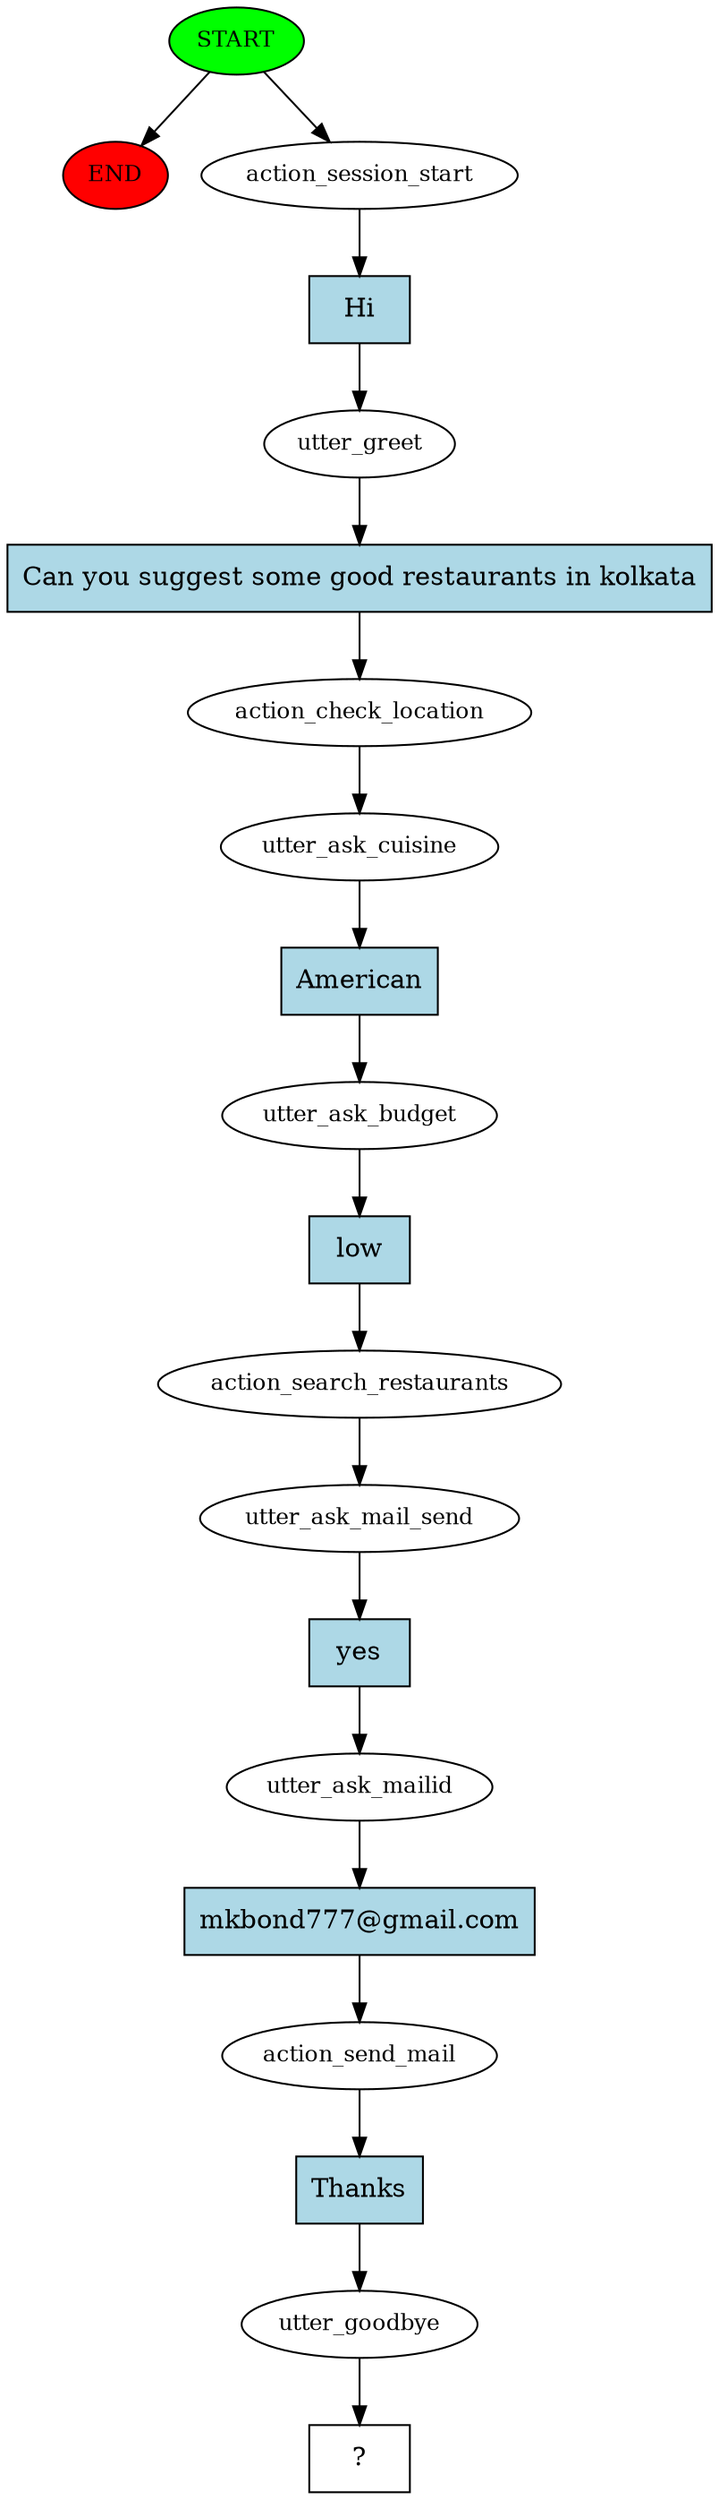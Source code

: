 digraph  {
0 [class="start active", fillcolor=green, fontsize=12, label=START, style=filled];
"-1" [class=end, fillcolor=red, fontsize=12, label=END, style=filled];
1 [class=active, fontsize=12, label=action_session_start];
2 [class=active, fontsize=12, label=utter_greet];
3 [class=active, fontsize=12, label=action_check_location];
4 [class=active, fontsize=12, label=utter_ask_cuisine];
5 [class=active, fontsize=12, label=utter_ask_budget];
6 [class=active, fontsize=12, label=action_search_restaurants];
7 [class=active, fontsize=12, label=utter_ask_mail_send];
8 [class=active, fontsize=12, label=utter_ask_mailid];
9 [class=active, fontsize=12, label=action_send_mail];
10 [class=active, fontsize=12, label=utter_goodbye];
11 [class="intent dashed active", label="  ?  ", shape=rect];
12 [class="intent active", fillcolor=lightblue, label=Hi, shape=rect, style=filled];
13 [class="intent active", fillcolor=lightblue, label="Can you suggest some good restaurants in kolkata", shape=rect, style=filled];
14 [class="intent active", fillcolor=lightblue, label=American, shape=rect, style=filled];
15 [class="intent active", fillcolor=lightblue, label=low, shape=rect, style=filled];
16 [class="intent active", fillcolor=lightblue, label=yes, shape=rect, style=filled];
17 [class="intent active", fillcolor=lightblue, label="mkbond777@gmail.com", shape=rect, style=filled];
18 [class="intent active", fillcolor=lightblue, label=Thanks, shape=rect, style=filled];
0 -> "-1"  [class="", key=NONE, label=""];
0 -> 1  [class=active, key=NONE, label=""];
1 -> 12  [class=active, key=0];
2 -> 13  [class=active, key=0];
3 -> 4  [class=active, key=NONE, label=""];
4 -> 14  [class=active, key=0];
5 -> 15  [class=active, key=0];
6 -> 7  [class=active, key=NONE, label=""];
7 -> 16  [class=active, key=0];
8 -> 17  [class=active, key=0];
9 -> 18  [class=active, key=0];
10 -> 11  [class=active, key=NONE, label=""];
12 -> 2  [class=active, key=0];
13 -> 3  [class=active, key=0];
14 -> 5  [class=active, key=0];
15 -> 6  [class=active, key=0];
16 -> 8  [class=active, key=0];
17 -> 9  [class=active, key=0];
18 -> 10  [class=active, key=0];
}
